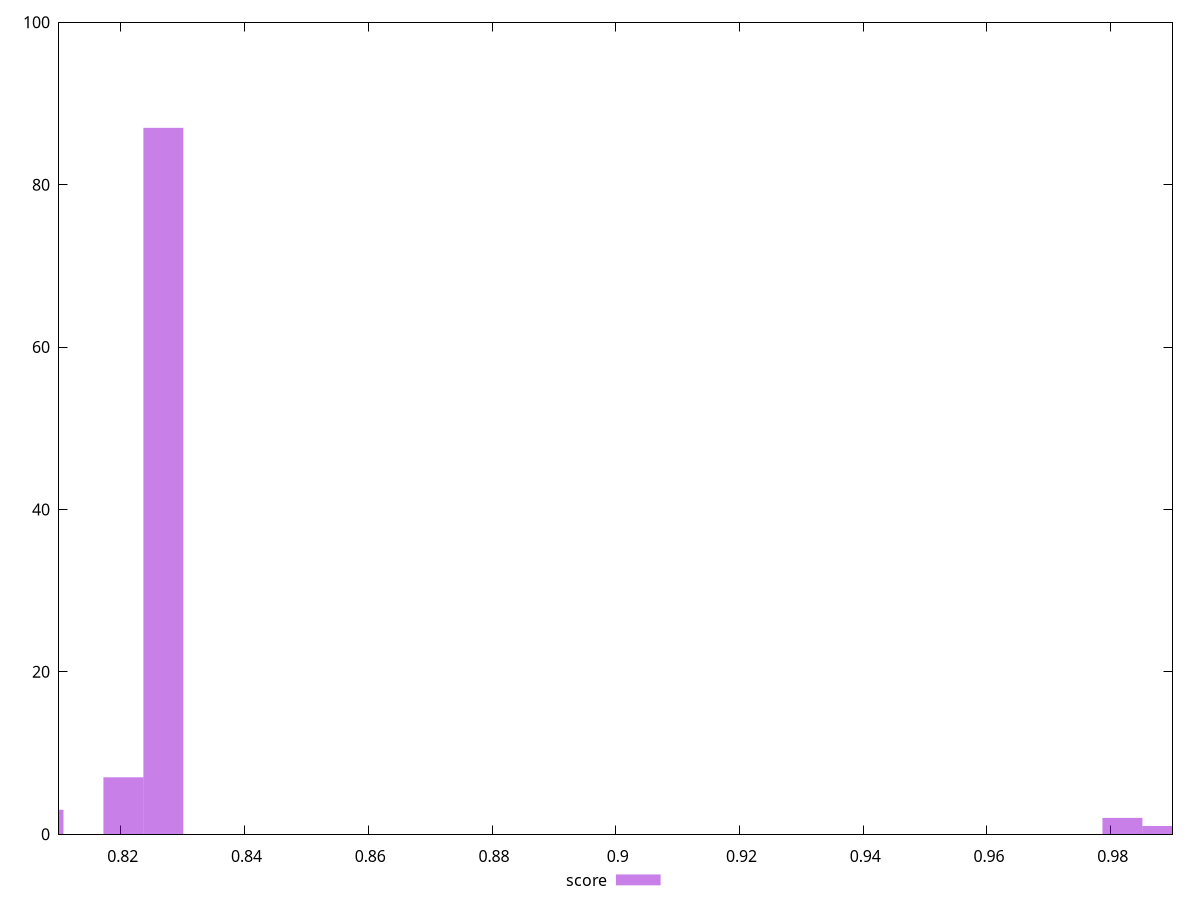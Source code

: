 reset

$score <<EOF
0.8268697872500373 87
0.8204098670371465 7
0.9819078723594193 2
0.8074900266113646 3
0.9883677925723102 1
EOF

set key outside below
set boxwidth 0.006459920212890917
set xrange [0.81:0.99]
set yrange [0:100]
set trange [0:100]
set style fill transparent solid 0.5 noborder
set terminal svg size 640, 490 enhanced background rgb 'white'
set output "report_00025_2021-02-22T21:38:55.199Z/first-cpu-idle/samples/pages+cached+noadtech/score/histogram.svg"

plot $score title "score" with boxes

reset
